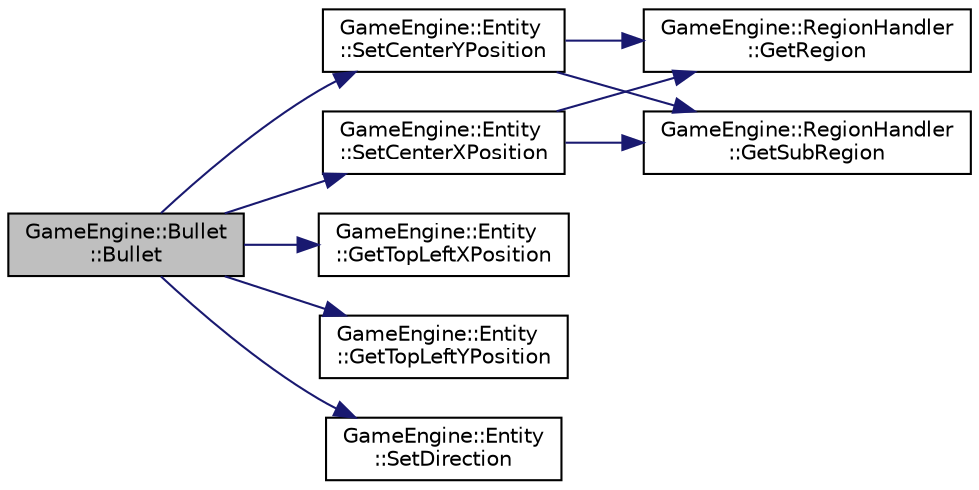 digraph "GameEngine::Bullet::Bullet"
{
  edge [fontname="Helvetica",fontsize="10",labelfontname="Helvetica",labelfontsize="10"];
  node [fontname="Helvetica",fontsize="10",shape=record];
  rankdir="LR";
  Node0 [label="GameEngine::Bullet\l::Bullet",height=0.2,width=0.4,color="black", fillcolor="grey75", style="filled", fontcolor="black"];
  Node0 -> Node1 [color="midnightblue",fontsize="10",style="solid",fontname="Helvetica"];
  Node1 [label="GameEngine::Entity\l::SetCenterXPosition",height=0.2,width=0.4,color="black", fillcolor="white", style="filled",URL="$class_game_engine_1_1_entity.html#a44f4e432bada7df2634c42a78bc7402e",tooltip="Sets the center x position of the Entity. "];
  Node1 -> Node2 [color="midnightblue",fontsize="10",style="solid",fontname="Helvetica"];
  Node2 [label="GameEngine::RegionHandler\l::GetRegion",height=0.2,width=0.4,color="black", fillcolor="white", style="filled",URL="$class_game_engine_1_1_region_handler.html#a688c80970910da1e02f05b3569c7721d"];
  Node1 -> Node3 [color="midnightblue",fontsize="10",style="solid",fontname="Helvetica"];
  Node3 [label="GameEngine::RegionHandler\l::GetSubRegion",height=0.2,width=0.4,color="black", fillcolor="white", style="filled",URL="$class_game_engine_1_1_region_handler.html#a8ea377d23f4be355302cc6b5e3feedf3"];
  Node0 -> Node4 [color="midnightblue",fontsize="10",style="solid",fontname="Helvetica"];
  Node4 [label="GameEngine::Entity\l::GetTopLeftXPosition",height=0.2,width=0.4,color="black", fillcolor="white", style="filled",URL="$class_game_engine_1_1_entity.html#a82f2acbfad7755f685bccfcb4c8758ae",tooltip="Returns the top left x position of the Entity. "];
  Node0 -> Node5 [color="midnightblue",fontsize="10",style="solid",fontname="Helvetica"];
  Node5 [label="GameEngine::Entity\l::SetCenterYPosition",height=0.2,width=0.4,color="black", fillcolor="white", style="filled",URL="$class_game_engine_1_1_entity.html#a38a62b7d1e2d33c12fdd2017444954ca",tooltip="Sets the center y position of the Entity. "];
  Node5 -> Node2 [color="midnightblue",fontsize="10",style="solid",fontname="Helvetica"];
  Node5 -> Node3 [color="midnightblue",fontsize="10",style="solid",fontname="Helvetica"];
  Node0 -> Node6 [color="midnightblue",fontsize="10",style="solid",fontname="Helvetica"];
  Node6 [label="GameEngine::Entity\l::GetTopLeftYPosition",height=0.2,width=0.4,color="black", fillcolor="white", style="filled",URL="$class_game_engine_1_1_entity.html#a98847fc7c0a9f5cdd78ef252f3680c7b",tooltip="Returns the top left y position of the Entity. "];
  Node0 -> Node7 [color="midnightblue",fontsize="10",style="solid",fontname="Helvetica"];
  Node7 [label="GameEngine::Entity\l::SetDirection",height=0.2,width=0.4,color="black", fillcolor="white", style="filled",URL="$class_game_engine_1_1_entity.html#a725f30976de61729cd0ce3838a260410",tooltip="Sets Direction of the Entity. "];
}
